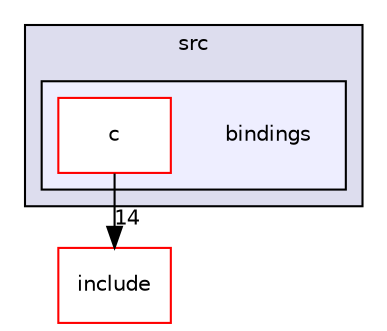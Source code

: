 digraph "/home/runner/work/cpp-sdks/cpp-sdks/libs/common/src/bindings" {
  compound=true
  node [ fontsize="10", fontname="Helvetica"];
  edge [ labelfontsize="10", labelfontname="Helvetica"];
  subgraph clusterdir_4e4d22e38ca4e2e8207825ee2d00bc54 {
    graph [ bgcolor="#ddddee", pencolor="black", label="src" fontname="Helvetica", fontsize="10", URL="dir_4e4d22e38ca4e2e8207825ee2d00bc54.html"]
  subgraph clusterdir_96564c7e53140614dda422247c1aa4b1 {
    graph [ bgcolor="#eeeeff", pencolor="black", label="" URL="dir_96564c7e53140614dda422247c1aa4b1.html"];
    dir_96564c7e53140614dda422247c1aa4b1 [shape=plaintext label="bindings"];
  dir_0aa2c7a11627ae3b29503c4d1e362b1b [shape=box label="c" fillcolor="white" style="filled" color="red" URL="dir_0aa2c7a11627ae3b29503c4d1e362b1b.html"];
  }
  }
  dir_11fbc4217d50ab21044e5ad6614aede5 [shape=box label="include" fillcolor="white" style="filled" color="red" URL="dir_11fbc4217d50ab21044e5ad6614aede5.html"];
  dir_0aa2c7a11627ae3b29503c4d1e362b1b->dir_11fbc4217d50ab21044e5ad6614aede5 [headlabel="14", labeldistance=1.5 headhref="dir_000033_000008.html"];
}
